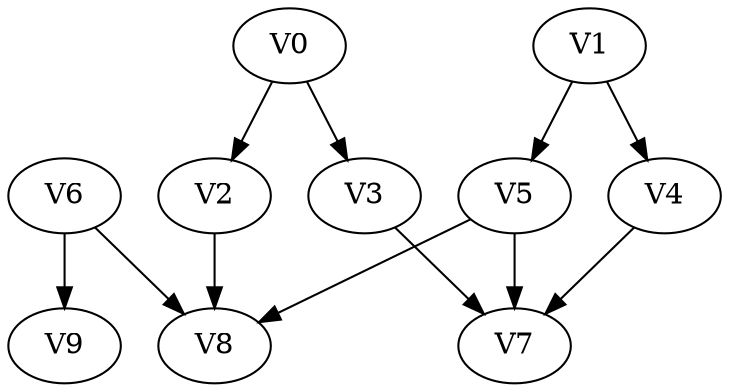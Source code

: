 strict digraph my_dotgraph {
concentrate=True;
V0;
V1;
V2;
V3;
V4;
V5;
V6;
V7;
V8;
V9;
V0 -> V2;
V0 -> V3;
V1 -> V4;
V1 -> V5;
V2 -> V8;
V3 -> V7;
V4 -> V7;
V5 -> V7;
V5 -> V8;
V6 -> V8;
V6 -> V9;
V8 
}